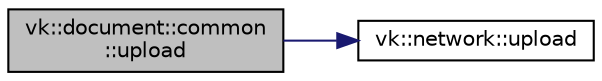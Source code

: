 digraph "vk::document::common::upload"
{
 // LATEX_PDF_SIZE
  edge [fontname="Helvetica",fontsize="10",labelfontname="Helvetica",labelfontsize="10"];
  node [fontname="Helvetica",fontsize="10",shape=record];
  rankdir="LR";
  Node1 [label="vk::document::common\l::upload",height=0.2,width=0.4,color="black", fillcolor="grey75", style="filled", fontcolor="black",tooltip="Upload file to server."];
  Node1 -> Node2 [color="midnightblue",fontsize="10",style="solid",fontname="Helvetica"];
  Node2 [label="vk::network::upload",height=0.2,width=0.4,color="black", fillcolor="white", style="filled",URL="$namespacevk_1_1network.html#afbc06b26eef6d1663b7628259b14db1d",tooltip="Upload file from filename to server."];
}
